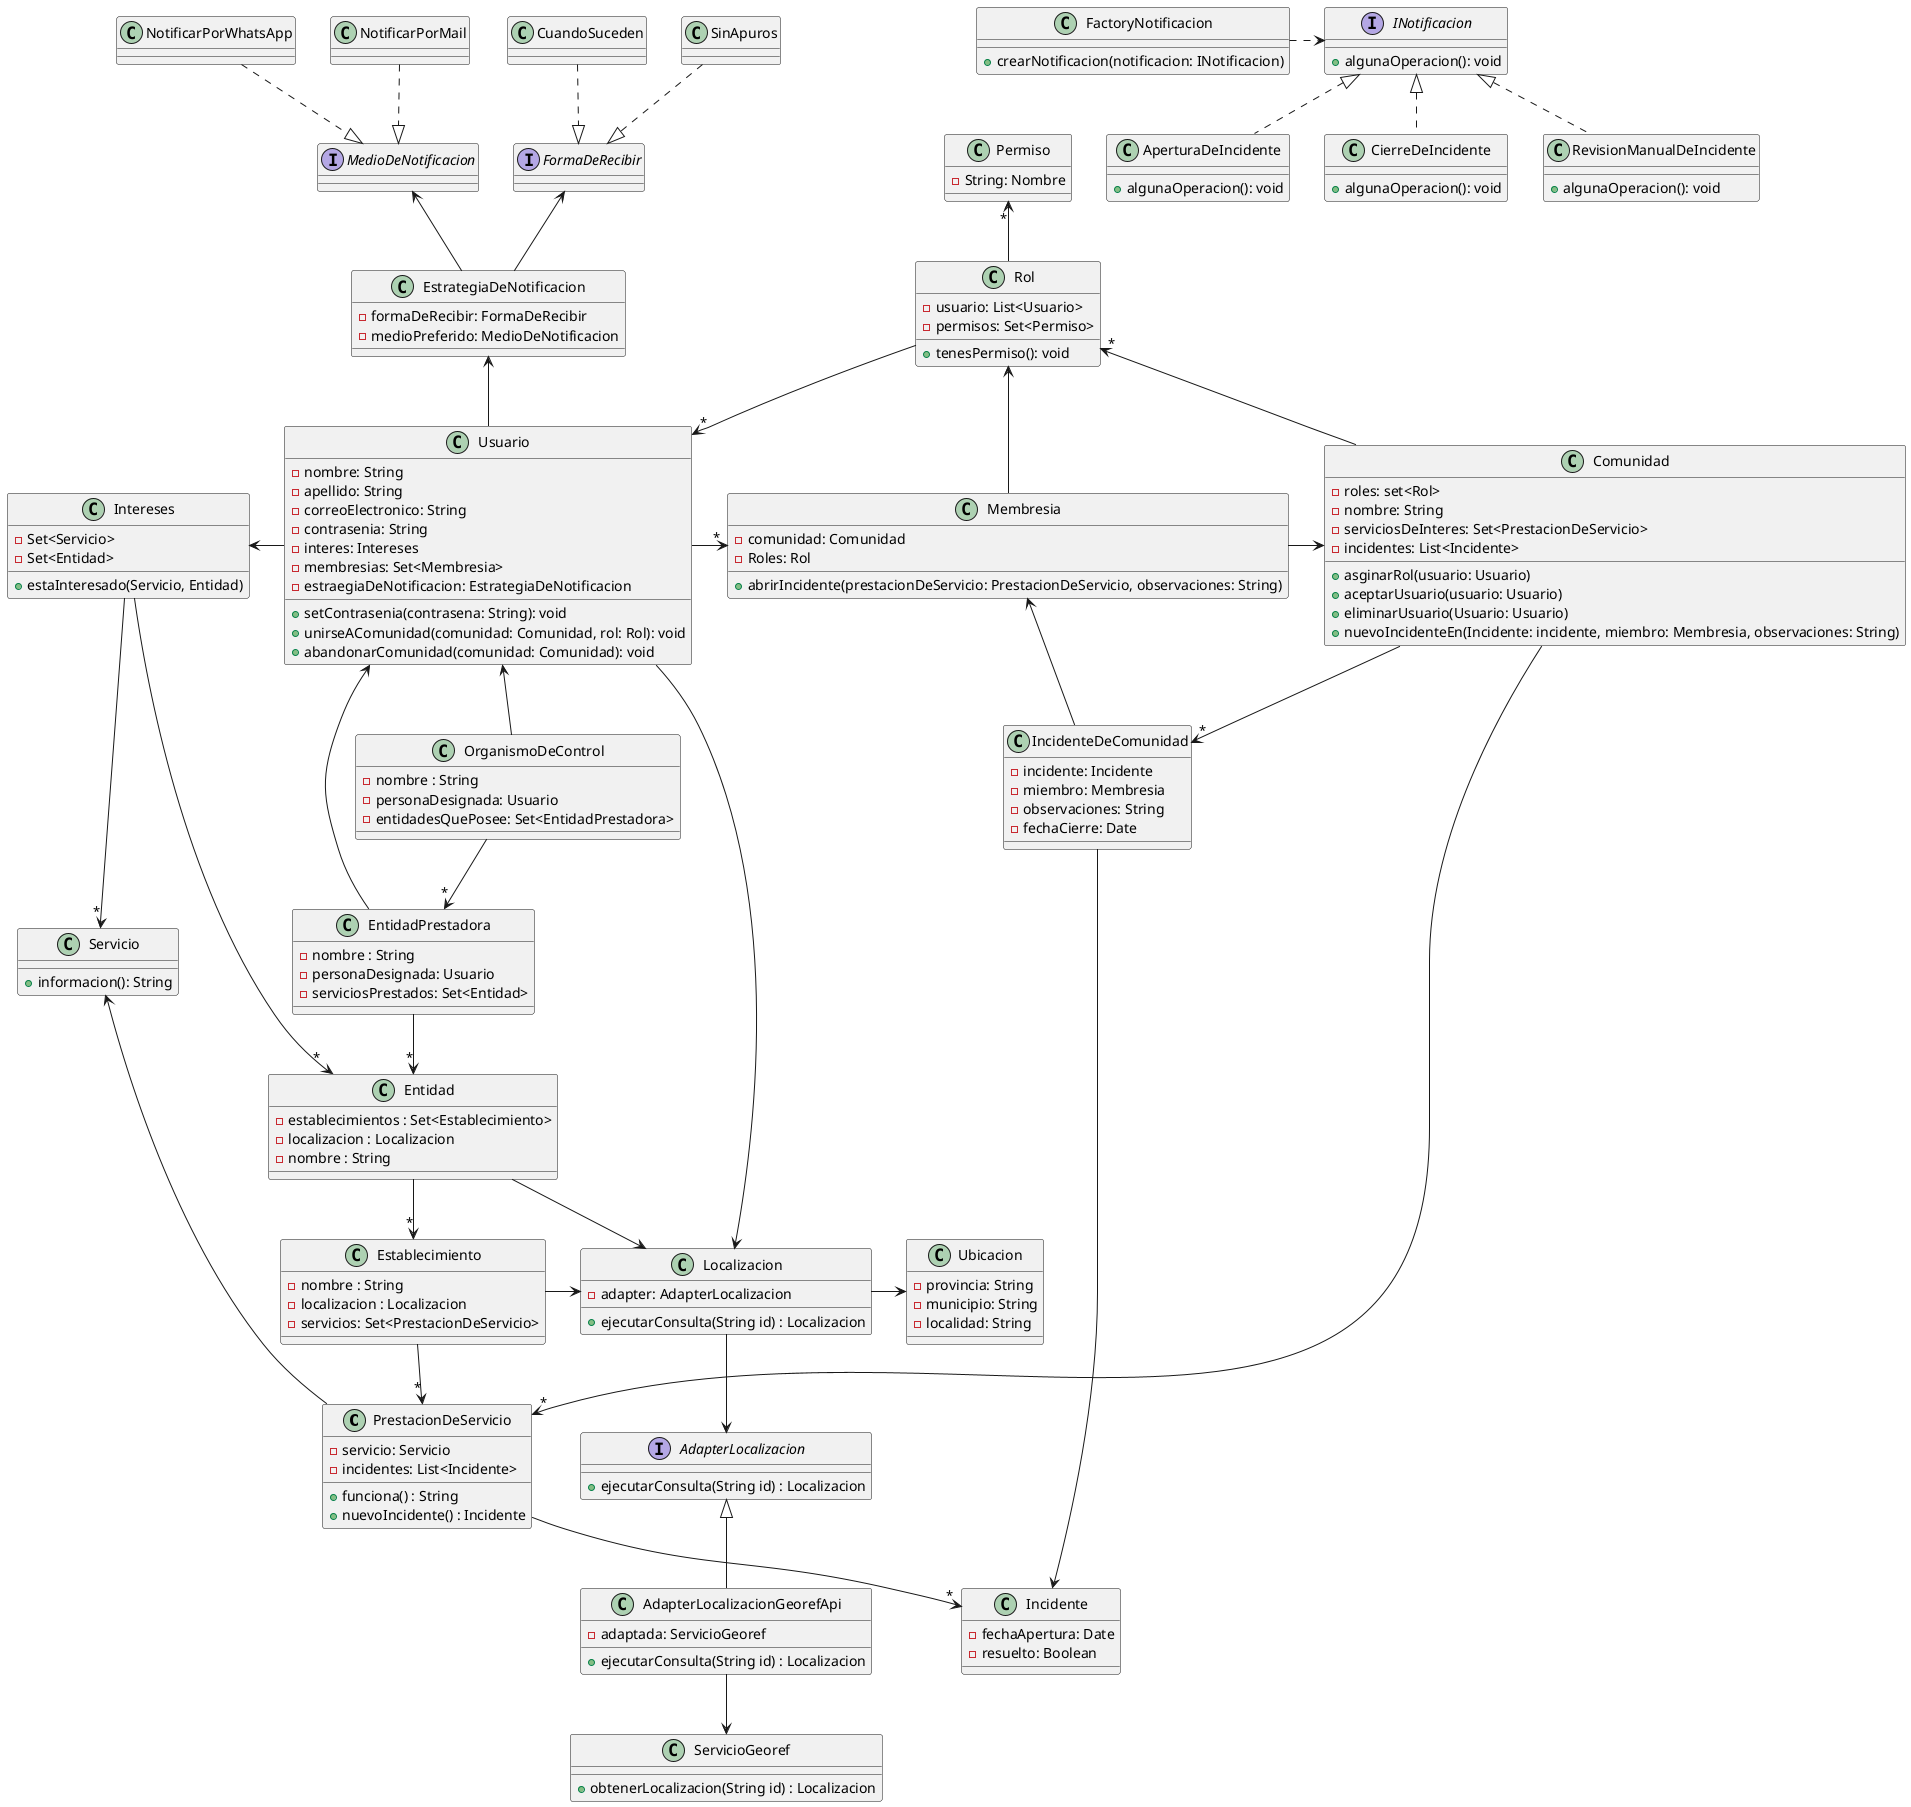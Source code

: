 @startuml


Class PrestacionDeServicio {    
    - servicio: Servicio
    - incidentes: List<Incidente>

    + funciona() : String
    + nuevoIncidente() : Incidente
}


Class Servicio {
    + informacion(): String
}


class Rol{
    -usuario: List<Usuario>
    -permisos: Set<Permiso>

    +tenesPermiso(): void
}




class Permiso{
 - String: Nombre

}


class Comunidad {
    -roles: set<Rol>
    -nombre: String
    -serviciosDeInteres: Set<PrestacionDeServicio>
    - incidentes: List<Incidente>


    + asginarRol(usuario: Usuario)
    + aceptarUsuario(usuario: Usuario)
    + eliminarUsuario(Usuario: Usuario)
    + nuevoIncidenteEn(Incidente: incidente, miembro: Membresia, observaciones: String)
}



class Usuario{
    -nombre: String
    -apellido: String
    -correoElectronico: String
    -contrasenia: String
    -interes: Intereses
    - membresias: Set<Membresia>
    - estraegiaDeNotificacion: EstrategiaDeNotificacion




    +setContrasenia(contrasena: String): void
    +unirseAComunidad(comunidad: Comunidad, rol: Rol): void
    +abandonarComunidad(comunidad: Comunidad): void
}




Class Entidad {
    - establecimientos : Set<Establecimiento>
    - localizacion : Localizacion
    - nombre : String
}




Class Establecimiento {
    - nombre : String
    - localizacion : Localizacion
    - servicios: Set<PrestacionDeServicio>
}




Class Membresia {
    - comunidad: Comunidad
    - Roles: Rol

    + abrirIncidente(prestacionDeServicio: PrestacionDeServicio, observaciones: String)
}




Class Localizacion {
    - adapter: AdapterLocalizacion

    + ejecutarConsulta(String id) : Localizacion
}




Interface AdapterLocalizacion {
    + ejecutarConsulta(String id) : Localizacion
}




Class AdapterLocalizacionGeorefApi {
    - adaptada: ServicioGeoref




    + ejecutarConsulta(String id) : Localizacion
}




Class ServicioGeoref {
    + obtenerLocalizacion(String id) : Localizacion
}




Class Intereses {
    - Set<Servicio>
    - Set<Entidad>




    + estaInteresado(Servicio, Entidad)
}


Class EntidadPrestadora {
    - nombre : String    
    - personaDesignada: Usuario
    - serviciosPrestados: Set<Entidad>
}


Class OrganismoDeControl {
    - nombre : String    
    - personaDesignada: Usuario
    - entidadesQuePosee: Set<EntidadPrestadora>
}

class Ubicacion {
- provincia: String
- municipio: String
- localidad: String
}

Usuario -> Localizacion 
Entidad -> Localizacion


EntidadPrestadora --> "*" Entidad
OrganismoDeControl --> "*" EntidadPrestadora


Servicio <- PrestacionDeServicio
Comunidad -> "*" PrestacionDeServicio
Entidad --> "*" Establecimiento
Intereses --> "*" Entidad
Intereses --> "*" Servicio 
Establecimiento --> "*" PrestacionDeServicio
Establecimiento -> Localizacion
Localizacion -> Ubicacion


Usuario <-- EntidadPrestadora
Usuario <-- OrganismoDeControl
Rol --> "*" Usuario
Permiso "*" <-- Rol
Rol "*" <- Comunidad
Usuario -> "*" Membresia
Membresia -> Comunidad
Rol <-- Membresia
Intereses <- Usuario




Localizacion --> AdapterLocalizacion
AdapterLocalizacion <|-- AdapterLocalizacionGeorefApi
AdapterLocalizacionGeorefApi --> ServicioGeoref


/' Entrega 3 '/

/' INCIDENTES '/
Class Incidente {
    - fechaApertura: Date
    - resuelto: Boolean 
}

Class IncidenteDeComunidad {
    - incidente: Incidente
    - miembro: Membresia
    - observaciones: String
    - fechaCierre: Date
}

PrestacionDeServicio --> "*" Incidente
Comunidad --> "*" IncidenteDeComunidad
IncidenteDeComunidad --> Incidente
IncidenteDeComunidad --> Membresia

/' CONFIGURACION DE NOTIFICACIONES '/
Class EstrategiaDeNotificacion {
    - formaDeRecibir: FormaDeRecibir
    - medioPreferido: MedioDeNotificacion
}

Interface MedioDeNotificacion {

}

Class NotificarPorWhatsApp {

}

Class NotificarPorMail {

}

Interface FormaDeRecibir {
    
}

Class CuandoSuceden {

}

Class SinApuros {

}

/' NOTIFICACIONES '/

Class FactoryNotificacion {
    + crearNotificacion(notificacion: INotificacion) 
}

Interface INotificacion{
    + algunaOperacion(): void
}

Class AperturaDeIncidente{
    + algunaOperacion(): void
}

Class CierreDeIncidente{
    + algunaOperacion(): void
}

Class RevisionManualDeIncidente{
    + algunaOperacion(): void
}

EstrategiaDeNotificacion <-- Usuario

FormaDeRecibir <-- EstrategiaDeNotificacion
MedioDeNotificacion <-- EstrategiaDeNotificacion

CuandoSuceden ..|> FormaDeRecibir
SinApuros ..|> FormaDeRecibir

NotificarPorWhatsApp ..|> MedioDeNotificacion
NotificarPorMail ..|> MedioDeNotificacion

FactoryNotificacion .> INotificacion
INotificacion <|.. AperturaDeIncidente
INotificacion <|.. CierreDeIncidente
INotificacion <|.. RevisionManualDeIncidente


@enduml
